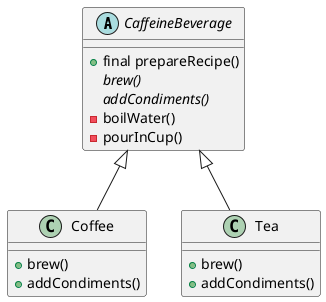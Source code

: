 @startuml

abstract class CaffeineBeverage {
     + final prepareRecipe()
    {abstract} brew()
    {abstract} addCondiments()
    - boilWater()
    - pourInCup()
}

class Coffee {
    + brew()
    + addCondiments()
}

class Tea {
    + brew()
    + addCondiments()
}

CaffeineBeverage <|-- Coffee
CaffeineBeverage <|-- Tea

@enduml
